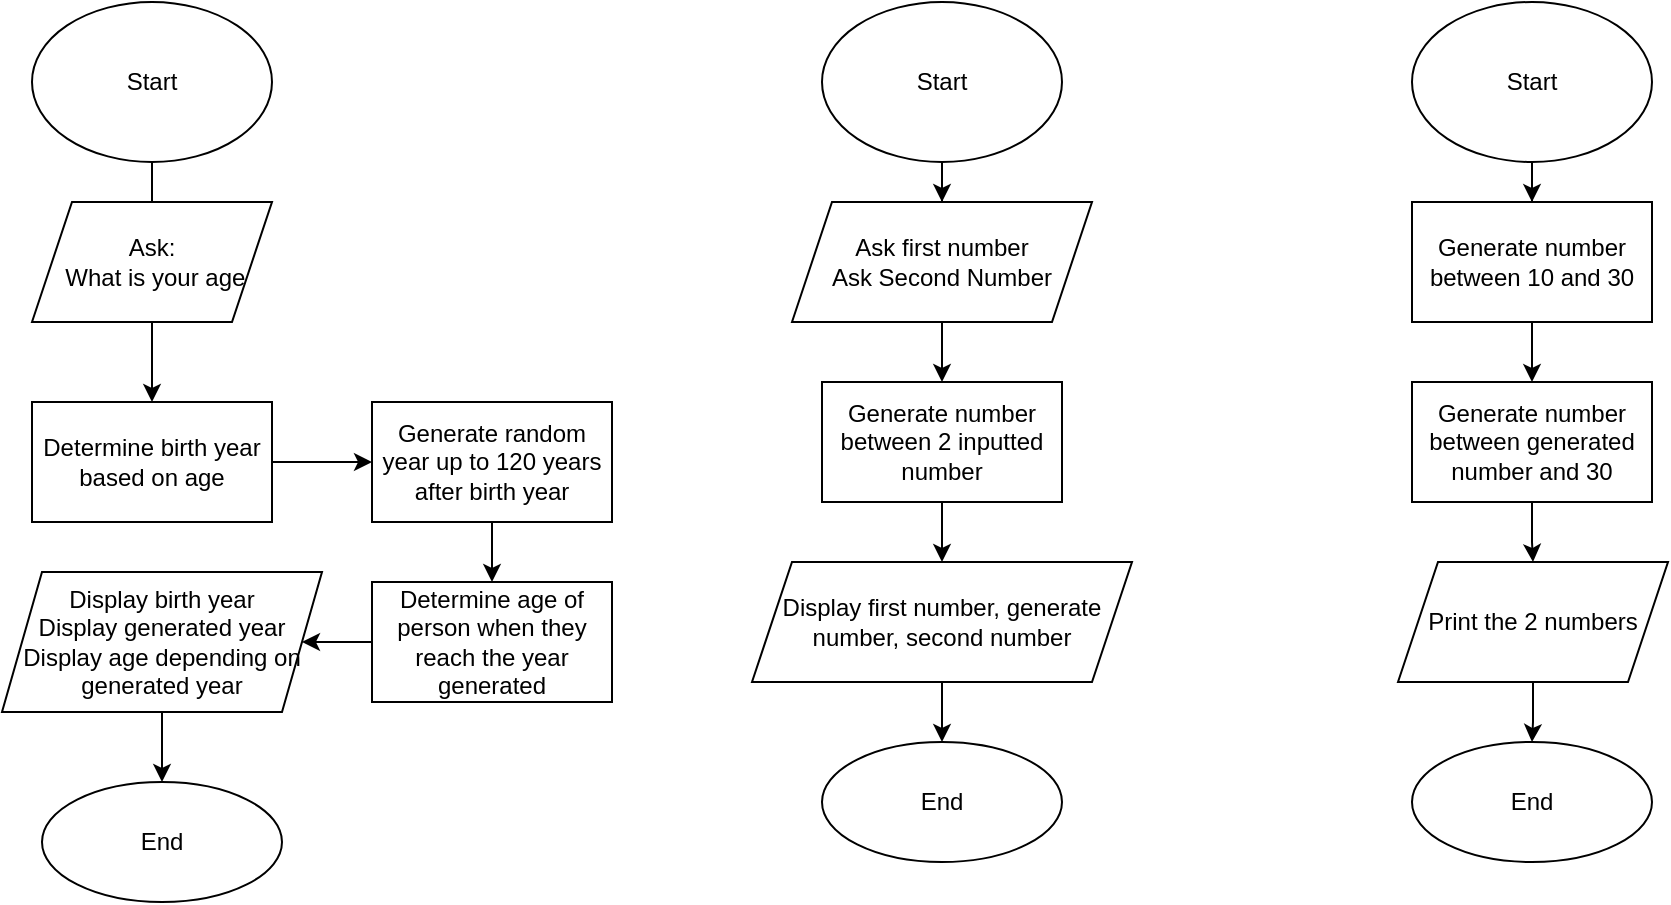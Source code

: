 <mxfile version="17.1.4" type="device"><diagram id="3SNUHrN8tHFD5TnYFL1E" name="Page-1"><mxGraphModel dx="2143" dy="827" grid="1" gridSize="10" guides="1" tooltips="1" connect="1" arrows="1" fold="1" page="1" pageScale="1" pageWidth="850" pageHeight="1100" math="0" shadow="0"><root><mxCell id="0"/><mxCell id="1" parent="0"/><mxCell id="wGry2xS6qjreBGJDI6ll-3" value="" style="edgeStyle=orthogonalEdgeStyle;rounded=0;orthogonalLoop=1;jettySize=auto;html=1;startArrow=none;" edge="1" parent="1" source="wGry2xS6qjreBGJDI6ll-4" target="wGry2xS6qjreBGJDI6ll-2"><mxGeometry relative="1" as="geometry"/></mxCell><mxCell id="wGry2xS6qjreBGJDI6ll-1" value="Start" style="ellipse;whiteSpace=wrap;html=1;" vertex="1" parent="1"><mxGeometry x="-410" y="20" width="120" height="80" as="geometry"/></mxCell><mxCell id="wGry2xS6qjreBGJDI6ll-9" value="" style="edgeStyle=orthogonalEdgeStyle;rounded=0;orthogonalLoop=1;jettySize=auto;html=1;" edge="1" parent="1" source="wGry2xS6qjreBGJDI6ll-2" target="wGry2xS6qjreBGJDI6ll-8"><mxGeometry relative="1" as="geometry"/></mxCell><mxCell id="wGry2xS6qjreBGJDI6ll-2" value="Determine birth year&lt;br&gt;based on age" style="whiteSpace=wrap;html=1;" vertex="1" parent="1"><mxGeometry x="-410" y="220" width="120" height="60" as="geometry"/></mxCell><mxCell id="wGry2xS6qjreBGJDI6ll-4" value="Ask:&lt;br&gt;&amp;nbsp;What is your age" style="shape=parallelogram;perimeter=parallelogramPerimeter;whiteSpace=wrap;html=1;fixedSize=1;" vertex="1" parent="1"><mxGeometry x="-410" y="120" width="120" height="60" as="geometry"/></mxCell><mxCell id="wGry2xS6qjreBGJDI6ll-5" value="" style="edgeStyle=orthogonalEdgeStyle;rounded=0;orthogonalLoop=1;jettySize=auto;html=1;endArrow=none;" edge="1" parent="1" source="wGry2xS6qjreBGJDI6ll-1" target="wGry2xS6qjreBGJDI6ll-4"><mxGeometry relative="1" as="geometry"><mxPoint x="-350" y="100" as="sourcePoint"/><mxPoint x="-350" y="190" as="targetPoint"/></mxGeometry></mxCell><mxCell id="wGry2xS6qjreBGJDI6ll-11" value="" style="edgeStyle=orthogonalEdgeStyle;rounded=0;orthogonalLoop=1;jettySize=auto;html=1;" edge="1" parent="1" source="wGry2xS6qjreBGJDI6ll-8" target="wGry2xS6qjreBGJDI6ll-10"><mxGeometry relative="1" as="geometry"/></mxCell><mxCell id="wGry2xS6qjreBGJDI6ll-8" value="&lt;span&gt;Generate random year up to 120 years after birth year&lt;/span&gt;" style="whiteSpace=wrap;html=1;" vertex="1" parent="1"><mxGeometry x="-240" y="220" width="120" height="60" as="geometry"/></mxCell><mxCell id="wGry2xS6qjreBGJDI6ll-15" value="" style="edgeStyle=orthogonalEdgeStyle;rounded=0;orthogonalLoop=1;jettySize=auto;html=1;" edge="1" parent="1" source="wGry2xS6qjreBGJDI6ll-10" target="wGry2xS6qjreBGJDI6ll-14"><mxGeometry relative="1" as="geometry"/></mxCell><mxCell id="wGry2xS6qjreBGJDI6ll-10" value="Determine age of person when they reach the year generated" style="whiteSpace=wrap;html=1;" vertex="1" parent="1"><mxGeometry x="-240" y="310" width="120" height="60" as="geometry"/></mxCell><mxCell id="wGry2xS6qjreBGJDI6ll-19" value="" style="edgeStyle=orthogonalEdgeStyle;rounded=0;orthogonalLoop=1;jettySize=auto;html=1;" edge="1" parent="1" source="wGry2xS6qjreBGJDI6ll-14" target="wGry2xS6qjreBGJDI6ll-18"><mxGeometry relative="1" as="geometry"/></mxCell><mxCell id="wGry2xS6qjreBGJDI6ll-14" value="Display birth year&lt;br&gt;Display generated year&lt;br&gt;Display age depending on generated year" style="shape=parallelogram;perimeter=parallelogramPerimeter;whiteSpace=wrap;html=1;fixedSize=1;" vertex="1" parent="1"><mxGeometry x="-425" y="305" width="160" height="70" as="geometry"/></mxCell><mxCell id="wGry2xS6qjreBGJDI6ll-18" value="End" style="ellipse;whiteSpace=wrap;html=1;" vertex="1" parent="1"><mxGeometry x="-405" y="410" width="120" height="60" as="geometry"/></mxCell><mxCell id="wGry2xS6qjreBGJDI6ll-22" value="" style="edgeStyle=orthogonalEdgeStyle;rounded=0;orthogonalLoop=1;jettySize=auto;html=1;" edge="1" parent="1" source="wGry2xS6qjreBGJDI6ll-20" target="wGry2xS6qjreBGJDI6ll-21"><mxGeometry relative="1" as="geometry"/></mxCell><mxCell id="wGry2xS6qjreBGJDI6ll-20" value="Start" style="ellipse;whiteSpace=wrap;html=1;" vertex="1" parent="1"><mxGeometry x="-15" y="20" width="120" height="80" as="geometry"/></mxCell><mxCell id="wGry2xS6qjreBGJDI6ll-24" value="" style="edgeStyle=orthogonalEdgeStyle;rounded=0;orthogonalLoop=1;jettySize=auto;html=1;" edge="1" parent="1" source="wGry2xS6qjreBGJDI6ll-21" target="wGry2xS6qjreBGJDI6ll-23"><mxGeometry relative="1" as="geometry"/></mxCell><mxCell id="wGry2xS6qjreBGJDI6ll-21" value="Ask first number&lt;br&gt;Ask Second Number" style="shape=parallelogram;perimeter=parallelogramPerimeter;whiteSpace=wrap;html=1;fixedSize=1;" vertex="1" parent="1"><mxGeometry x="-30" y="120" width="150" height="60" as="geometry"/></mxCell><mxCell id="wGry2xS6qjreBGJDI6ll-26" value="" style="edgeStyle=orthogonalEdgeStyle;rounded=0;orthogonalLoop=1;jettySize=auto;html=1;" edge="1" parent="1" source="wGry2xS6qjreBGJDI6ll-23" target="wGry2xS6qjreBGJDI6ll-25"><mxGeometry relative="1" as="geometry"/></mxCell><mxCell id="wGry2xS6qjreBGJDI6ll-23" value="Generate number between 2 inputted number" style="whiteSpace=wrap;html=1;" vertex="1" parent="1"><mxGeometry x="-15" y="210" width="120" height="60" as="geometry"/></mxCell><mxCell id="wGry2xS6qjreBGJDI6ll-28" value="" style="edgeStyle=orthogonalEdgeStyle;rounded=0;orthogonalLoop=1;jettySize=auto;html=1;" edge="1" parent="1" source="wGry2xS6qjreBGJDI6ll-25" target="wGry2xS6qjreBGJDI6ll-27"><mxGeometry relative="1" as="geometry"/></mxCell><mxCell id="wGry2xS6qjreBGJDI6ll-25" value="Display first number, generate number, second number" style="shape=parallelogram;perimeter=parallelogramPerimeter;whiteSpace=wrap;html=1;fixedSize=1;" vertex="1" parent="1"><mxGeometry x="-50" y="300" width="190" height="60" as="geometry"/></mxCell><mxCell id="wGry2xS6qjreBGJDI6ll-27" value="End" style="ellipse;whiteSpace=wrap;html=1;" vertex="1" parent="1"><mxGeometry x="-15" y="390" width="120" height="60" as="geometry"/></mxCell><mxCell id="wGry2xS6qjreBGJDI6ll-32" value="" style="edgeStyle=orthogonalEdgeStyle;rounded=0;orthogonalLoop=1;jettySize=auto;html=1;" edge="1" parent="1" source="wGry2xS6qjreBGJDI6ll-29" target="wGry2xS6qjreBGJDI6ll-31"><mxGeometry relative="1" as="geometry"/></mxCell><mxCell id="wGry2xS6qjreBGJDI6ll-29" value="Start" style="ellipse;whiteSpace=wrap;html=1;" vertex="1" parent="1"><mxGeometry x="280" y="20" width="120" height="80" as="geometry"/></mxCell><mxCell id="wGry2xS6qjreBGJDI6ll-34" value="" style="edgeStyle=orthogonalEdgeStyle;rounded=0;orthogonalLoop=1;jettySize=auto;html=1;" edge="1" parent="1" source="wGry2xS6qjreBGJDI6ll-31" target="wGry2xS6qjreBGJDI6ll-33"><mxGeometry relative="1" as="geometry"/></mxCell><mxCell id="wGry2xS6qjreBGJDI6ll-31" value="Generate number between 10 and 30" style="whiteSpace=wrap;html=1;" vertex="1" parent="1"><mxGeometry x="280" y="120" width="120" height="60" as="geometry"/></mxCell><mxCell id="wGry2xS6qjreBGJDI6ll-36" value="" style="edgeStyle=orthogonalEdgeStyle;rounded=0;orthogonalLoop=1;jettySize=auto;html=1;" edge="1" parent="1" source="wGry2xS6qjreBGJDI6ll-33" target="wGry2xS6qjreBGJDI6ll-35"><mxGeometry relative="1" as="geometry"/></mxCell><mxCell id="wGry2xS6qjreBGJDI6ll-33" value="Generate number between generated number and 30" style="whiteSpace=wrap;html=1;" vertex="1" parent="1"><mxGeometry x="280" y="210" width="120" height="60" as="geometry"/></mxCell><mxCell id="wGry2xS6qjreBGJDI6ll-38" value="" style="edgeStyle=orthogonalEdgeStyle;rounded=0;orthogonalLoop=1;jettySize=auto;html=1;" edge="1" parent="1" source="wGry2xS6qjreBGJDI6ll-35" target="wGry2xS6qjreBGJDI6ll-37"><mxGeometry relative="1" as="geometry"/></mxCell><mxCell id="wGry2xS6qjreBGJDI6ll-35" value="Print the 2 numbers" style="shape=parallelogram;perimeter=parallelogramPerimeter;whiteSpace=wrap;html=1;fixedSize=1;" vertex="1" parent="1"><mxGeometry x="273" y="300" width="135" height="60" as="geometry"/></mxCell><mxCell id="wGry2xS6qjreBGJDI6ll-37" value="End" style="ellipse;whiteSpace=wrap;html=1;" vertex="1" parent="1"><mxGeometry x="280" y="390" width="120" height="60" as="geometry"/></mxCell></root></mxGraphModel></diagram></mxfile>